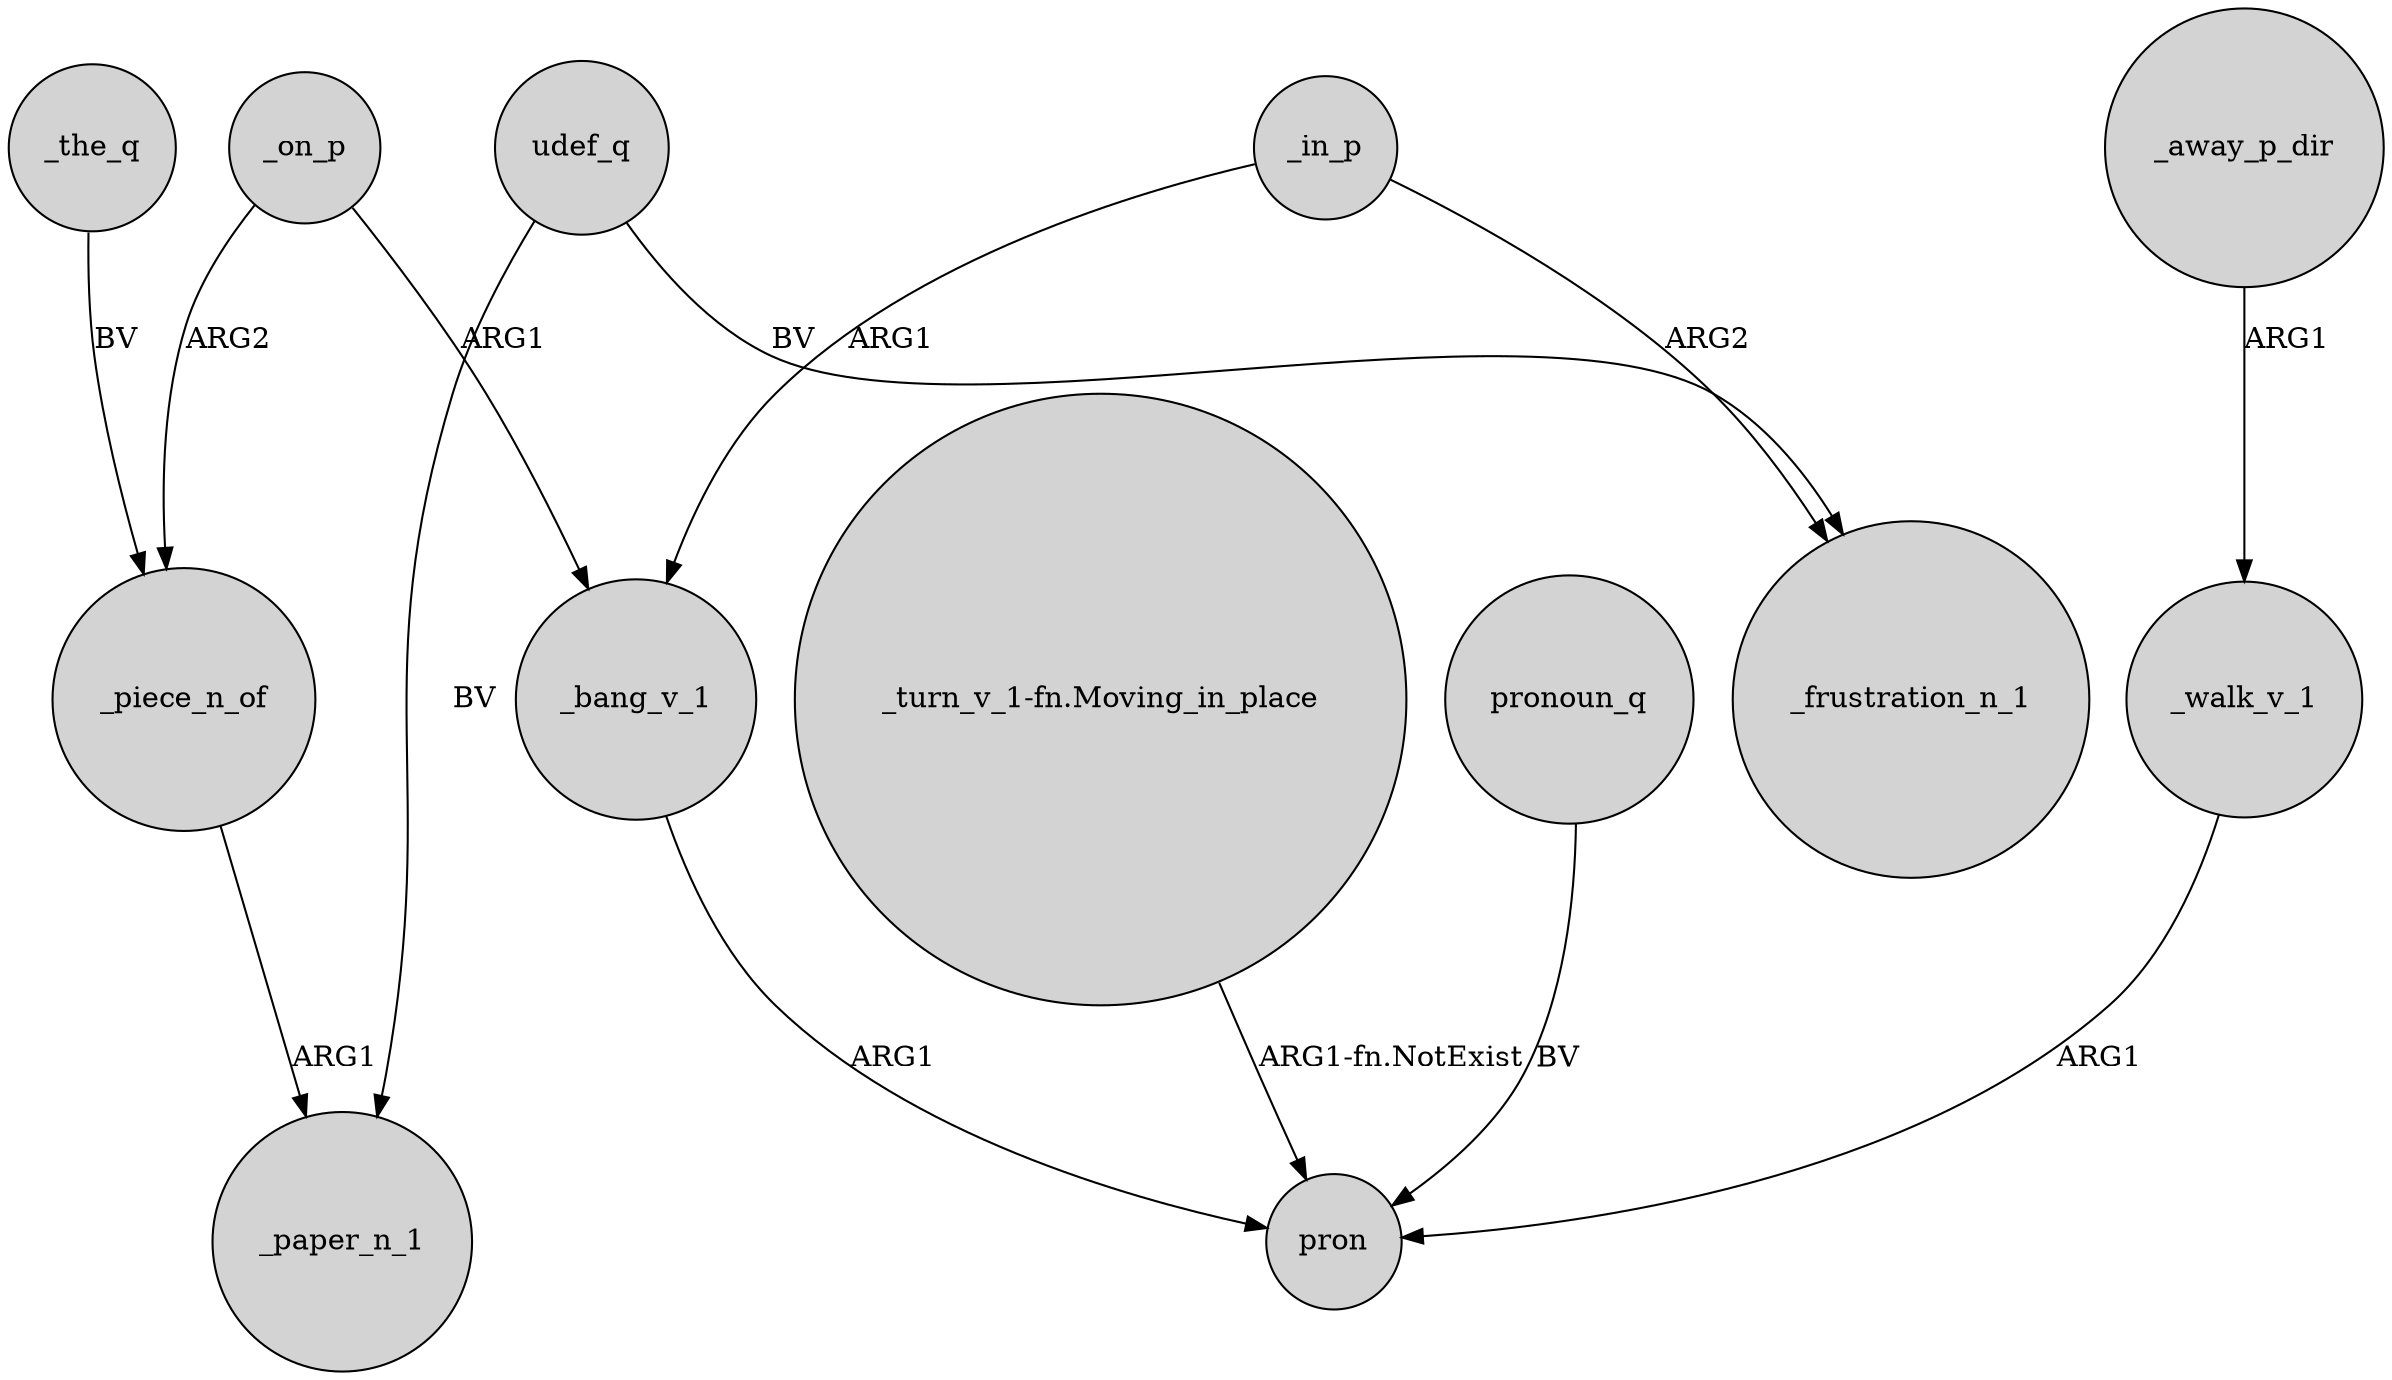 digraph {
	node [shape=circle style=filled]
	udef_q -> _paper_n_1 [label=BV]
	_on_p -> _piece_n_of [label=ARG2]
	_in_p -> _bang_v_1 [label=ARG1]
	_on_p -> _bang_v_1 [label=ARG1]
	_in_p -> _frustration_n_1 [label=ARG2]
	_the_q -> _piece_n_of [label=BV]
	"_turn_v_1-fn.Moving_in_place" -> pron [label="ARG1-fn.NotExist"]
	udef_q -> _frustration_n_1 [label=BV]
	_away_p_dir -> _walk_v_1 [label=ARG1]
	_walk_v_1 -> pron [label=ARG1]
	_piece_n_of -> _paper_n_1 [label=ARG1]
	_bang_v_1 -> pron [label=ARG1]
	pronoun_q -> pron [label=BV]
}
